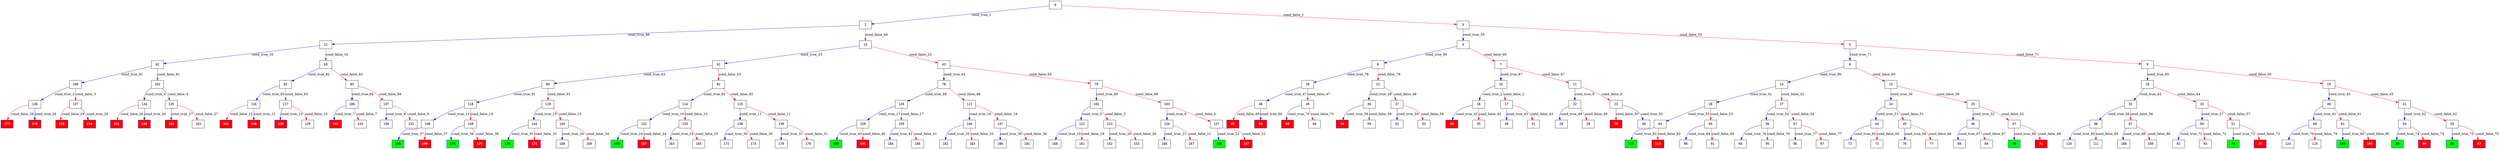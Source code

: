 digraph ExecutionTree {
	node [color=black fontname=Courier height=.5 shape=record]
	98 [color=blue, fillcolor=green, style=filled, fontcolor=black, fontname="Courier-Bold"]
	86 [color=blue, fillcolor=green, style=filled, fontcolor=black, fontname="Courier-Bold"]
	74 [color=blue, fillcolor=green, style=filled, fontcolor=black, fontname="Courier-Bold"]
	70 [color=blue, fillcolor=green, style=filled, fontcolor=black, fontname="Courier-Bold"]
	190 [color=blue, fillcolor=green, style=filled, fontcolor=black, fontname="Courier-Bold"]
	188 [color=blue, fillcolor=green, style=filled, fontcolor=black, fontname="Courier-Bold"]
	186 [color=blue, fillcolor=green, style=filled, fontcolor=black, fontname="Courier-Bold"]
	174 [color=blue, fillcolor=green, style=filled, fontcolor=black, fontname="Courier-Bold"]
	170 [color=blue, fillcolor=green, style=filled, fontcolor=black, fontname="Courier-Bold"]
	156 [color=blue, fillcolor=green, style=filled, fontcolor=black, fontname="Courier-Bold"]
	112 [color=blue, fillcolor=green, style=filled, fontcolor=black, fontname="Courier-Bold"]
	104 [color=blue, fillcolor=green, style=filled, fontcolor=black, fontname="Courier-Bold"]
	191 [color=blue, fillcolor=red, style=filled, fontcolor=white, fontname="Courier-Bold"]
	189 [color=blue, fillcolor=red, style=filled, fontcolor=white, fontname="Courier-Bold"]
	187 [color=blue, fillcolor=red, style=filled, fontcolor=white, fontname="Courier-Bold"]
	177 [color=blue, fillcolor=red, style=filled, fontcolor=white, fontname="Courier-Bold"]
	175 [color=blue, fillcolor=red, style=filled, fontcolor=white, fontname="Courier-Bold"]
	171 [color=blue, fillcolor=red, style=filled, fontcolor=white, fontname="Courier-Bold"]
	157 [color=blue, fillcolor=red, style=filled, fontcolor=white, fontname="Courier-Bold"]
	155 [color=blue, fillcolor=red, style=filled, fontcolor=white, fontname="Courier-Bold"]
	151 [color=blue, fillcolor=red, style=filled, fontcolor=white, fontname="Courier-Bold"]
	141 [color=blue, fillcolor=red, style=filled, fontcolor=white, fontname="Courier-Bold"]
	154 [color=blue, fillcolor=red, style=filled, fontcolor=white, fontname="Courier-Bold"]
	162 [color=blue, fillcolor=red, style=filled, fontcolor=white, fontname="Courier-Bold"]
	128 [color=blue, fillcolor=red, style=filled, fontcolor=white, fontname="Courier-Bold"]
	113 [color=blue, fillcolor=red, style=filled, fontcolor=white, fontname="Courier-Bold"]
	105 [color=blue, fillcolor=red, style=filled, fontcolor=white, fontname="Courier-Bold"]
	150 [color=blue, fillcolor=red, style=filled, fontcolor=white, fontname="Courier-Bold"]
	99 [color=blue, fillcolor=red, style=filled, fontcolor=white, fontname="Courier-Bold"]
	87 [color=blue, fillcolor=red, style=filled, fontcolor=white, fontname="Courier-Bold"]
	85 [color=blue, fillcolor=red, style=filled, fontcolor=white, fontname="Courier-Bold"]
	142 [color=blue, fillcolor=red, style=filled, fontcolor=white, fontname="Courier-Bold"]
	34 [color=blue, fillcolor=red, style=filled, fontcolor=white, fontname="Courier-Bold"]
	75 [color=blue, fillcolor=red, style=filled, fontcolor=white, fontname="Courier-Bold"]
	71 [color=blue, fillcolor=red, style=filled, fontcolor=white, fontname="Courier-Bold"]
	140 [color=blue, fillcolor=red, style=filled, fontcolor=white, fontname="Courier-Bold"]
	68 [color=blue, fillcolor=red, style=filled, fontcolor=white, fontname="Courier-Bold"]
	39 [color=blue, fillcolor=red, style=filled, fontcolor=white, fontname="Courier-Bold"]
	84 [color=blue, fillcolor=red, style=filled, fontcolor=white, fontname="Courier-Bold"]
	58 [color=blue, fillcolor=red, style=filled, fontcolor=white, fontname="Courier-Bold"]
	176 [color=blue, fillcolor=red, style=filled, fontcolor=white, fontname="Courier-Bold"]
	0 -> 2 [label=cond_true_1 color=blue]
	0 -> 3 [label=cond_false_1 color=red]
	2 -> 12 [label=cond_true_46 color=blue]
	2 -> 13 [label=cond_false_46 color=red]
	3 -> 4 [label=cond_true_55 color=blue]
	3 -> 5 [label=cond_false_55 color=red]
	10 -> 16 [label=cond_true_2 color=blue]
	10 -> 17 [label=cond_false_2 color=red]
	16 -> 34 [label=cond_true_42 color=blue]
	16 -> 35 [label=cond_false_42 color=red]
	17 -> 30 [label=cond_true_43 color=blue]
	17 -> 31 [label=cond_false_43 color=red]
	100 -> 136 [label=cond_true_3 color=blue]
	100 -> 137 [label=cond_false_3 color=red]
	136 -> 176 [label=cond_true_28 color=blue]
	136 -> 177 [label=cond_false_28 color=red]
	137 -> 154 [label=cond_true_29 color=blue]
	137 -> 155 [label=cond_false_29 color=red]
	101 -> 134 [label=cond_true_4 color=blue]
	101 -> 135 [label=cond_false_4 color=red]
	134 -> 150 [label=cond_true_26 color=blue]
	134 -> 151 [label=cond_false_26 color=red]
	135 -> 162 [label=cond_true_27 color=blue]
	135 -> 163 [label=cond_false_27 color=red]
	102 -> 122 [label=cond_true_5 color=blue]
	102 -> 123 [label=cond_false_5 color=red]
	122 -> 160 [label=cond_true_19 color=blue]
	122 -> 161 [label=cond_false_19 color=red]
	123 -> 152 [label=cond_true_20 color=blue]
	123 -> 153 [label=cond_false_20 color=red]
	103 -> 126 [label=cond_true_6 color=blue]
	103 -> 127 [label=cond_false_6 color=red]
	126 -> 166 [label=cond_true_21 color=blue]
	126 -> 167 [label=cond_false_21 color=red]
	127 -> 156 [label=cond_true_22 color=blue]
	127 -> 157 [label=cond_false_22 color=red]
	106 -> 142 [label=cond_true_7 color=blue]
	106 -> 143 [label=cond_false_7 color=red]
	107 -> 130 [label=cond_true_8 color=blue]
	107 -> 131 [label=cond_false_8 color=red]
	11 -> 22 [label=cond_true_9 color=blue]
	11 -> 23 [label=cond_false_9 color=red]
	22 -> 28 [label=cond_true_49 color=blue]
	22 -> 29 [label=cond_false_49 color=red]
	23 -> 38 [label=cond_true_50 color=blue]
	23 -> 39 [label=cond_false_50 color=red]
	114 -> 132 [label=cond_true_10 color=blue]
	114 -> 133 [label=cond_false_10 color=red]
	132 -> 186 [label=cond_true_24 color=blue]
	132 -> 187 [label=cond_false_24 color=red]
	133 -> 164 [label=cond_true_25 color=blue]
	133 -> 165 [label=cond_false_25 color=red]
	115 -> 138 [label=cond_true_11 color=blue]
	115 -> 139 [label=cond_false_11 color=red]
	138 -> 172 [label=cond_true_30 color=blue]
	138 -> 173 [label=cond_false_30 color=red]
	139 -> 178 [label=cond_true_31 color=blue]
	139 -> 179 [label=cond_false_31 color=red]
	116 -> 140 [label=cond_true_12 color=blue]
	116 -> 141 [label=cond_false_12 color=red]
	117 -> 128 [label=cond_true_13 color=blue]
	117 -> 129 [label=cond_false_13 color=red]
	118 -> 148 [label=cond_true_14 color=blue]
	118 -> 149 [label=cond_false_14 color=red]
	148 -> 188 [label=cond_true_37 color=blue]
	148 -> 189 [label=cond_false_37 color=red]
	149 -> 174 [label=cond_true_38 color=blue]
	149 -> 175 [label=cond_false_38 color=red]
	119 -> 144 [label=cond_true_15 color=blue]
	119 -> 145 [label=cond_false_15 color=red]
	144 -> 170 [label=cond_true_33 color=blue]
	144 -> 171 [label=cond_false_33 color=red]
	145 -> 168 [label=cond_true_34 color=blue]
	145 -> 169 [label=cond_false_34 color=red]
	12 -> 62 [label=cond_true_16 color=blue]
	12 -> 63 [label=cond_false_16 color=red]
	62 -> 100 [label=cond_true_81 color=blue]
	62 -> 101 [label=cond_false_81 color=red]
	63 -> 82 [label=cond_true_82 color=blue]
	63 -> 83 [label=cond_false_82 color=red]
	120 -> 158 [label=cond_true_17 color=blue]
	120 -> 159 [label=cond_false_17 color=red]
	158 -> 190 [label=cond_true_40 color=blue]
	158 -> 191 [label=cond_false_40 color=red]
	159 -> 184 [label=cond_true_41 color=blue]
	159 -> 185 [label=cond_false_41 color=red]
	121 -> 146 [label=cond_true_18 color=blue]
	121 -> 147 [label=cond_false_18 color=red]
	146 -> 182 [label=cond_true_35 color=blue]
	146 -> 183 [label=cond_false_35 color=red]
	147 -> 180 [label=cond_true_36 color=blue]
	147 -> 181 [label=cond_false_36 color=red]
	13 -> 42 [label=cond_true_23 color=blue]
	13 -> 43 [label=cond_false_23 color=red]
	42 -> 80 [label=cond_true_63 color=blue]
	42 -> 81 [label=cond_false_63 color=red]
	43 -> 78 [label=cond_true_64 color=blue]
	43 -> 79 [label=cond_false_64 color=red]
	14 -> 26 [label=cond_true_32 color=blue]
	14 -> 27 [label=cond_false_32 color=red]
	26 -> 64 [label=cond_true_53 color=blue]
	26 -> 65 [label=cond_false_53 color=red]
	27 -> 56 [label=cond_true_54 color=blue]
	27 -> 57 [label=cond_false_54 color=red]
	15 -> 24 [label=cond_true_39 color=blue]
	15 -> 25 [label=cond_false_39 color=red]
	24 -> 44 [label=cond_true_51 color=blue]
	24 -> 45 [label=cond_false_51 color=red]
	25 -> 46 [label=cond_true_52 color=blue]
	25 -> 47 [label=cond_false_52 color=red]
	18 -> 32 [label=cond_true_44 color=blue]
	18 -> 33 [label=cond_false_44 color=red]
	32 -> 66 [label=cond_true_56 color=blue]
	32 -> 67 [label=cond_false_56 color=red]
	33 -> 50 [label=cond_true_57 color=blue]
	33 -> 51 [label=cond_false_57 color=red]
	19 -> 40 [label=cond_true_45 color=blue]
	19 -> 41 [label=cond_false_45 color=red]
	40 -> 60 [label=cond_true_61 color=blue]
	40 -> 61 [label=cond_false_61 color=red]
	41 -> 54 [label=cond_true_62 color=blue]
	41 -> 55 [label=cond_false_62 color=red]
	20 -> 48 [label=cond_true_47 color=blue]
	20 -> 49 [label=cond_false_47 color=red]
	48 -> 84 [label=cond_true_69 color=blue]
	48 -> 85 [label=cond_false_69 color=red]
	49 -> 68 [label=cond_true_70 color=blue]
	49 -> 69 [label=cond_false_70 color=red]
	21 -> 36 [label=cond_true_48 color=blue]
	21 -> 37 [label=cond_false_48 color=red]
	36 -> 58 [label=cond_true_58 color=blue]
	36 -> 59 [label=cond_false_58 color=red]
	37 -> 52 [label=cond_true_59 color=blue]
	37 -> 53 [label=cond_false_59 color=red]
	44 -> 72 [label=cond_true_65 color=blue]
	44 -> 73 [label=cond_false_65 color=red]
	45 -> 76 [label=cond_true_66 color=blue]
	45 -> 77 [label=cond_false_66 color=red]
	46 -> 88 [label=cond_true_67 color=blue]
	46 -> 89 [label=cond_false_67 color=red]
	47 -> 70 [label=cond_true_68 color=blue]
	47 -> 71 [label=cond_false_68 color=red]
	64 -> 112 [label=cond_true_83 color=blue]
	64 -> 113 [label=cond_false_83 color=red]
	65 -> 90 [label=cond_true_84 color=blue]
	65 -> 91 [label=cond_false_84 color=red]
	56 -> 94 [label=cond_true_76 color=blue]
	56 -> 95 [label=cond_false_76 color=red]
	57 -> 96 [label=cond_true_77 color=blue]
	57 -> 97 [label=cond_false_77 color=red]
	4 -> 6 [label=cond_true_60 color=blue]
	4 -> 7 [label=cond_false_60 color=red]
	5 -> 8 [label=cond_true_71 color=blue]
	5 -> 9 [label=cond_false_71 color=red]
	66 -> 110 [label=cond_true_85 color=blue]
	66 -> 111 [label=cond_false_85 color=red]
	67 -> 108 [label=cond_true_86 color=blue]
	67 -> 109 [label=cond_false_86 color=red]
	50 -> 92 [label=cond_true_72 color=blue]
	50 -> 93 [label=cond_false_72 color=red]
	51 -> 74 [label=cond_true_73 color=blue]
	51 -> 75 [label=cond_false_73 color=red]
	6 -> 20 [label=cond_true_78 color=blue]
	6 -> 21 [label=cond_false_78 color=red]
	7 -> 10 [label=cond_true_87 color=blue]
	7 -> 11 [label=cond_false_87 color=red]
	60 -> 124 [label=cond_true_79 color=blue]
	60 -> 125 [label=cond_false_79 color=red]
	61 -> 104 [label=cond_true_80 color=blue]
	61 -> 105 [label=cond_false_80 color=red]
	54 -> 98 [label=cond_true_74 color=blue]
	54 -> 99 [label=cond_false_74 color=red]
	55 -> 86 [label=cond_true_75 color=blue]
	55 -> 87 [label=cond_false_75 color=red]
	80 -> 118 [label=cond_true_91 color=blue]
	80 -> 119 [label=cond_false_91 color=red]
	81 -> 114 [label=cond_true_92 color=blue]
	81 -> 115 [label=cond_false_92 color=red]
	78 -> 120 [label=cond_true_88 color=blue]
	78 -> 121 [label=cond_false_88 color=red]
	79 -> 102 [label=cond_true_89 color=blue]
	79 -> 103 [label=cond_false_89 color=red]
	8 -> 14 [label=cond_true_90 color=blue]
	8 -> 15 [label=cond_false_90 color=red]
	9 -> 18 [label=cond_true_95 color=blue]
	9 -> 19 [label=cond_false_95 color=red]
	82 -> 116 [label=cond_true_93 color=blue]
	82 -> 117 [label=cond_false_93 color=red]
	83 -> 106 [label=cond_true_94 color=blue]
	83 -> 107 [label=cond_false_94 color=red]
}
